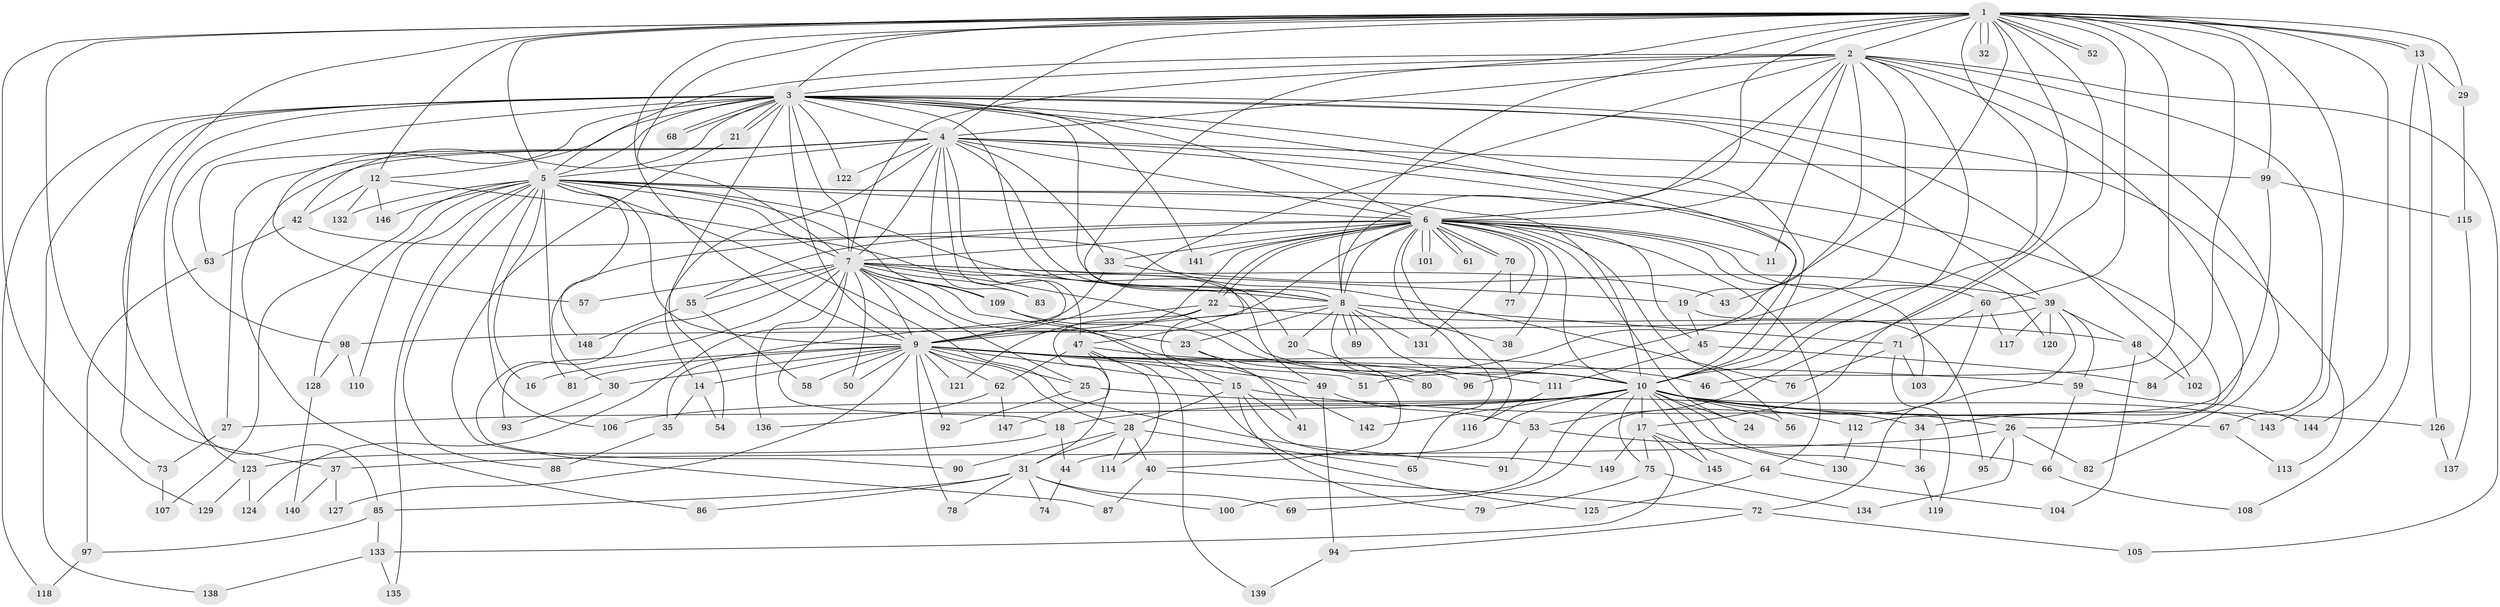 // coarse degree distribution, {30: 0.017391304347826087, 16: 0.017391304347826087, 20: 0.008695652173913044, 22: 0.008695652173913044, 34: 0.008695652173913044, 23: 0.008695652173913044, 27: 0.008695652173913044, 24: 0.008695652173913044, 2: 0.4956521739130435, 8: 0.017391304347826087, 5: 0.05217391304347826, 4: 0.1565217391304348, 7: 0.02608695652173913, 6: 0.02608695652173913, 3: 0.13043478260869565, 10: 0.008695652173913044}
// Generated by graph-tools (version 1.1) at 2025/41/03/06/25 10:41:40]
// undirected, 149 vertices, 323 edges
graph export_dot {
graph [start="1"]
  node [color=gray90,style=filled];
  1;
  2;
  3;
  4;
  5;
  6;
  7;
  8;
  9;
  10;
  11;
  12;
  13;
  14;
  15;
  16;
  17;
  18;
  19;
  20;
  21;
  22;
  23;
  24;
  25;
  26;
  27;
  28;
  29;
  30;
  31;
  32;
  33;
  34;
  35;
  36;
  37;
  38;
  39;
  40;
  41;
  42;
  43;
  44;
  45;
  46;
  47;
  48;
  49;
  50;
  51;
  52;
  53;
  54;
  55;
  56;
  57;
  58;
  59;
  60;
  61;
  62;
  63;
  64;
  65;
  66;
  67;
  68;
  69;
  70;
  71;
  72;
  73;
  74;
  75;
  76;
  77;
  78;
  79;
  80;
  81;
  82;
  83;
  84;
  85;
  86;
  87;
  88;
  89;
  90;
  91;
  92;
  93;
  94;
  95;
  96;
  97;
  98;
  99;
  100;
  101;
  102;
  103;
  104;
  105;
  106;
  107;
  108;
  109;
  110;
  111;
  112;
  113;
  114;
  115;
  116;
  117;
  118;
  119;
  120;
  121;
  122;
  123;
  124;
  125;
  126;
  127;
  128;
  129;
  130;
  131;
  132;
  133;
  134;
  135;
  136;
  137;
  138;
  139;
  140;
  141;
  142;
  143;
  144;
  145;
  146;
  147;
  148;
  149;
  1 -- 2;
  1 -- 3;
  1 -- 4;
  1 -- 5;
  1 -- 6;
  1 -- 7;
  1 -- 8;
  1 -- 9;
  1 -- 10;
  1 -- 12;
  1 -- 13;
  1 -- 13;
  1 -- 17;
  1 -- 20;
  1 -- 29;
  1 -- 32;
  1 -- 32;
  1 -- 37;
  1 -- 43;
  1 -- 46;
  1 -- 52;
  1 -- 52;
  1 -- 53;
  1 -- 60;
  1 -- 84;
  1 -- 85;
  1 -- 99;
  1 -- 129;
  1 -- 143;
  1 -- 144;
  2 -- 3;
  2 -- 4;
  2 -- 5;
  2 -- 6;
  2 -- 7;
  2 -- 8;
  2 -- 9;
  2 -- 10;
  2 -- 11;
  2 -- 26;
  2 -- 51;
  2 -- 67;
  2 -- 82;
  2 -- 96;
  2 -- 105;
  3 -- 4;
  3 -- 5;
  3 -- 6;
  3 -- 7;
  3 -- 8;
  3 -- 9;
  3 -- 10;
  3 -- 12;
  3 -- 15;
  3 -- 19;
  3 -- 21;
  3 -- 21;
  3 -- 39;
  3 -- 42;
  3 -- 54;
  3 -- 57;
  3 -- 68;
  3 -- 68;
  3 -- 73;
  3 -- 98;
  3 -- 102;
  3 -- 113;
  3 -- 118;
  3 -- 122;
  3 -- 123;
  3 -- 138;
  3 -- 141;
  4 -- 5;
  4 -- 6;
  4 -- 7;
  4 -- 8;
  4 -- 9;
  4 -- 10;
  4 -- 14;
  4 -- 27;
  4 -- 33;
  4 -- 34;
  4 -- 47;
  4 -- 63;
  4 -- 83;
  4 -- 86;
  4 -- 99;
  4 -- 122;
  5 -- 6;
  5 -- 7;
  5 -- 8;
  5 -- 9;
  5 -- 10;
  5 -- 16;
  5 -- 81;
  5 -- 88;
  5 -- 91;
  5 -- 106;
  5 -- 107;
  5 -- 109;
  5 -- 110;
  5 -- 120;
  5 -- 128;
  5 -- 132;
  5 -- 135;
  5 -- 146;
  5 -- 148;
  6 -- 7;
  6 -- 8;
  6 -- 9;
  6 -- 10;
  6 -- 11;
  6 -- 22;
  6 -- 22;
  6 -- 24;
  6 -- 30;
  6 -- 33;
  6 -- 38;
  6 -- 45;
  6 -- 47;
  6 -- 55;
  6 -- 56;
  6 -- 60;
  6 -- 61;
  6 -- 61;
  6 -- 64;
  6 -- 65;
  6 -- 70;
  6 -- 70;
  6 -- 77;
  6 -- 101;
  6 -- 101;
  6 -- 103;
  6 -- 116;
  6 -- 141;
  7 -- 8;
  7 -- 9;
  7 -- 10;
  7 -- 18;
  7 -- 19;
  7 -- 23;
  7 -- 25;
  7 -- 43;
  7 -- 50;
  7 -- 55;
  7 -- 57;
  7 -- 83;
  7 -- 90;
  7 -- 93;
  7 -- 109;
  7 -- 136;
  7 -- 142;
  8 -- 9;
  8 -- 10;
  8 -- 20;
  8 -- 23;
  8 -- 38;
  8 -- 71;
  8 -- 80;
  8 -- 89;
  8 -- 89;
  8 -- 131;
  9 -- 10;
  9 -- 14;
  9 -- 15;
  9 -- 16;
  9 -- 25;
  9 -- 28;
  9 -- 30;
  9 -- 46;
  9 -- 49;
  9 -- 50;
  9 -- 51;
  9 -- 58;
  9 -- 62;
  9 -- 78;
  9 -- 81;
  9 -- 92;
  9 -- 96;
  9 -- 121;
  9 -- 127;
  10 -- 17;
  10 -- 18;
  10 -- 24;
  10 -- 26;
  10 -- 27;
  10 -- 36;
  10 -- 44;
  10 -- 56;
  10 -- 75;
  10 -- 100;
  10 -- 106;
  10 -- 112;
  10 -- 126;
  10 -- 130;
  10 -- 142;
  10 -- 143;
  10 -- 145;
  12 -- 42;
  12 -- 49;
  12 -- 132;
  12 -- 146;
  13 -- 29;
  13 -- 108;
  13 -- 126;
  14 -- 35;
  14 -- 54;
  15 -- 28;
  15 -- 41;
  15 -- 67;
  15 -- 79;
  15 -- 149;
  17 -- 64;
  17 -- 75;
  17 -- 133;
  17 -- 145;
  17 -- 149;
  18 -- 44;
  18 -- 123;
  19 -- 45;
  19 -- 95;
  20 -- 40;
  21 -- 87;
  22 -- 31;
  22 -- 35;
  22 -- 48;
  22 -- 121;
  23 -- 41;
  23 -- 80;
  25 -- 34;
  25 -- 92;
  26 -- 37;
  26 -- 82;
  26 -- 95;
  26 -- 134;
  27 -- 73;
  28 -- 31;
  28 -- 40;
  28 -- 65;
  28 -- 90;
  28 -- 114;
  29 -- 115;
  30 -- 93;
  31 -- 69;
  31 -- 74;
  31 -- 78;
  31 -- 85;
  31 -- 86;
  31 -- 100;
  33 -- 39;
  33 -- 124;
  34 -- 36;
  35 -- 88;
  36 -- 119;
  37 -- 127;
  37 -- 140;
  39 -- 48;
  39 -- 59;
  39 -- 72;
  39 -- 98;
  39 -- 117;
  39 -- 120;
  40 -- 72;
  40 -- 87;
  42 -- 63;
  42 -- 76;
  44 -- 74;
  45 -- 84;
  45 -- 111;
  47 -- 59;
  47 -- 62;
  47 -- 114;
  47 -- 139;
  47 -- 147;
  48 -- 102;
  48 -- 104;
  49 -- 53;
  49 -- 94;
  53 -- 66;
  53 -- 91;
  55 -- 58;
  55 -- 148;
  59 -- 66;
  59 -- 144;
  60 -- 69;
  60 -- 71;
  60 -- 117;
  62 -- 136;
  62 -- 147;
  63 -- 97;
  64 -- 104;
  64 -- 125;
  66 -- 108;
  67 -- 113;
  70 -- 77;
  70 -- 131;
  71 -- 76;
  71 -- 103;
  71 -- 119;
  72 -- 94;
  72 -- 105;
  73 -- 107;
  75 -- 79;
  75 -- 134;
  85 -- 97;
  85 -- 133;
  94 -- 139;
  97 -- 118;
  98 -- 110;
  98 -- 128;
  99 -- 112;
  99 -- 115;
  109 -- 111;
  109 -- 125;
  111 -- 116;
  112 -- 130;
  115 -- 137;
  123 -- 124;
  123 -- 129;
  126 -- 137;
  128 -- 140;
  133 -- 135;
  133 -- 138;
}

